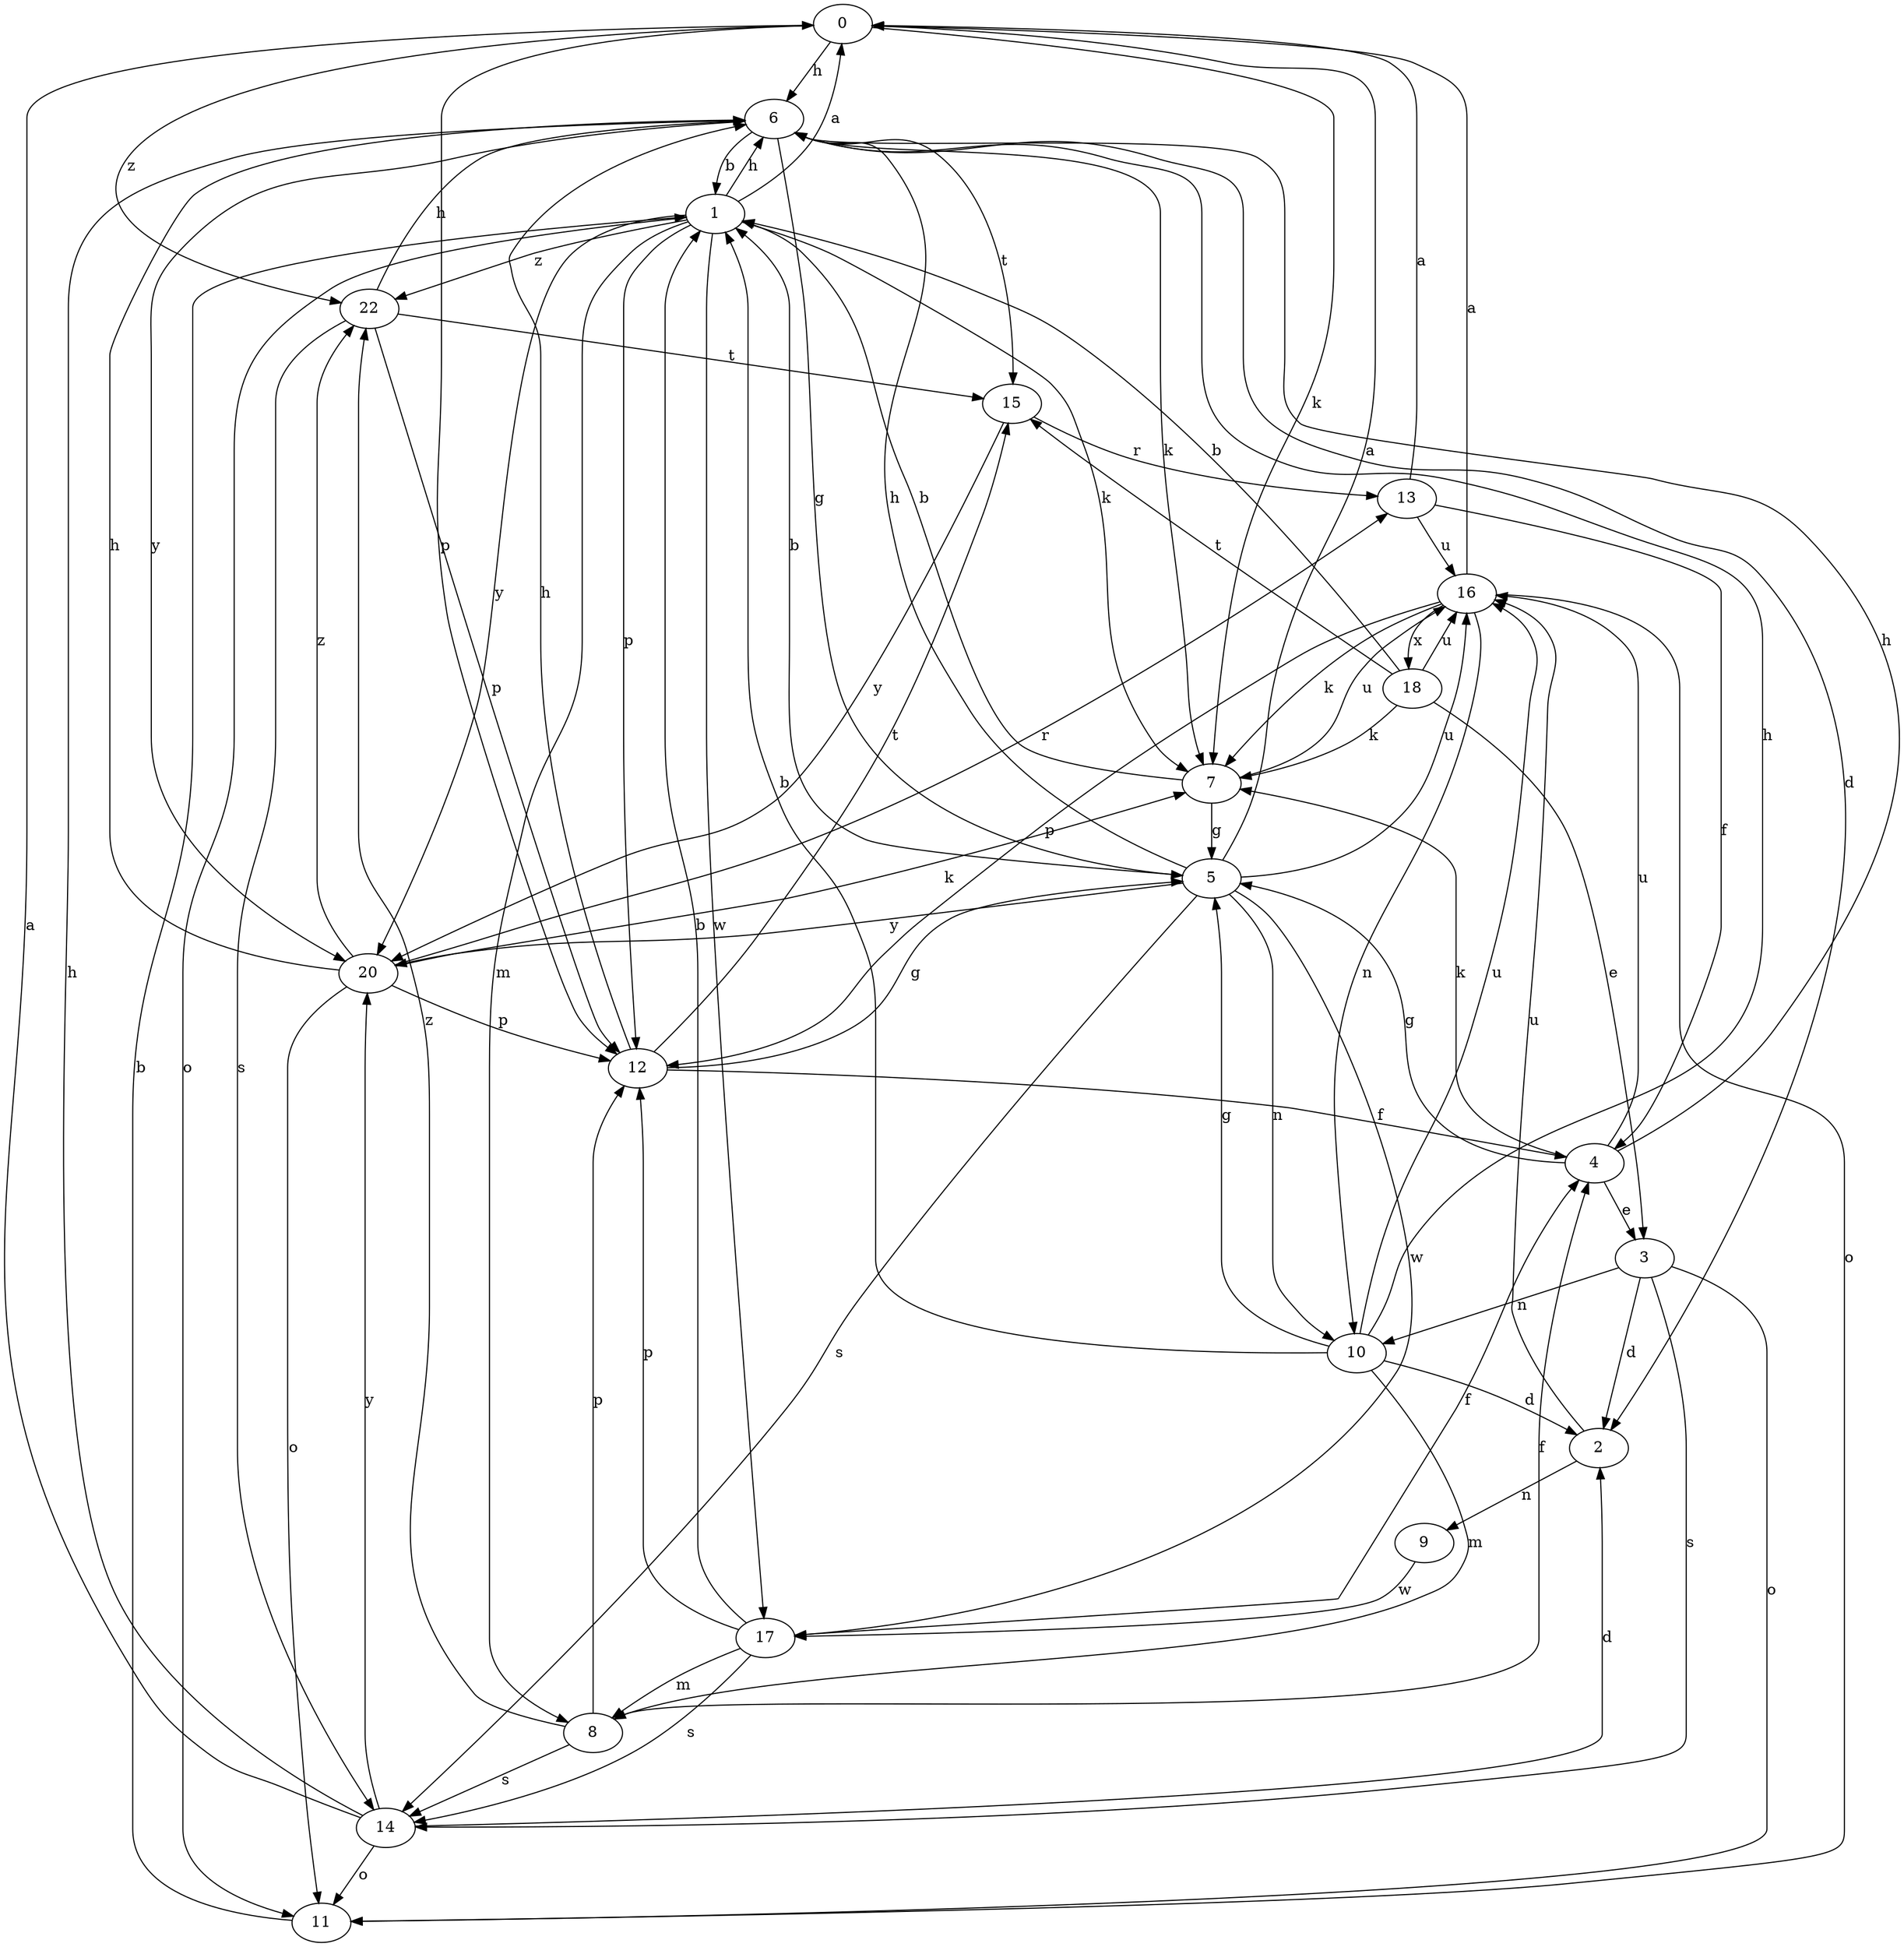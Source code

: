 strict digraph  {
0;
1;
2;
3;
4;
5;
6;
7;
8;
9;
10;
11;
12;
13;
14;
15;
16;
17;
18;
20;
22;
0 -> 6  [label=h];
0 -> 7  [label=k];
0 -> 12  [label=p];
0 -> 22  [label=z];
1 -> 0  [label=a];
1 -> 6  [label=h];
1 -> 7  [label=k];
1 -> 8  [label=m];
1 -> 11  [label=o];
1 -> 12  [label=p];
1 -> 17  [label=w];
1 -> 20  [label=y];
1 -> 22  [label=z];
2 -> 9  [label=n];
2 -> 16  [label=u];
3 -> 2  [label=d];
3 -> 10  [label=n];
3 -> 11  [label=o];
3 -> 14  [label=s];
4 -> 3  [label=e];
4 -> 5  [label=g];
4 -> 6  [label=h];
4 -> 7  [label=k];
4 -> 16  [label=u];
5 -> 0  [label=a];
5 -> 1  [label=b];
5 -> 6  [label=h];
5 -> 10  [label=n];
5 -> 14  [label=s];
5 -> 16  [label=u];
5 -> 17  [label=w];
5 -> 20  [label=y];
6 -> 1  [label=b];
6 -> 2  [label=d];
6 -> 5  [label=g];
6 -> 7  [label=k];
6 -> 15  [label=t];
6 -> 20  [label=y];
7 -> 1  [label=b];
7 -> 5  [label=g];
7 -> 16  [label=u];
8 -> 4  [label=f];
8 -> 12  [label=p];
8 -> 14  [label=s];
8 -> 22  [label=z];
9 -> 17  [label=w];
10 -> 1  [label=b];
10 -> 2  [label=d];
10 -> 5  [label=g];
10 -> 6  [label=h];
10 -> 8  [label=m];
10 -> 16  [label=u];
11 -> 1  [label=b];
12 -> 4  [label=f];
12 -> 5  [label=g];
12 -> 6  [label=h];
12 -> 15  [label=t];
13 -> 0  [label=a];
13 -> 4  [label=f];
13 -> 16  [label=u];
14 -> 0  [label=a];
14 -> 2  [label=d];
14 -> 6  [label=h];
14 -> 11  [label=o];
14 -> 20  [label=y];
15 -> 13  [label=r];
15 -> 20  [label=y];
16 -> 0  [label=a];
16 -> 7  [label=k];
16 -> 10  [label=n];
16 -> 11  [label=o];
16 -> 12  [label=p];
16 -> 18  [label=x];
17 -> 1  [label=b];
17 -> 4  [label=f];
17 -> 8  [label=m];
17 -> 12  [label=p];
17 -> 14  [label=s];
18 -> 1  [label=b];
18 -> 3  [label=e];
18 -> 7  [label=k];
18 -> 15  [label=t];
18 -> 16  [label=u];
20 -> 6  [label=h];
20 -> 7  [label=k];
20 -> 11  [label=o];
20 -> 12  [label=p];
20 -> 13  [label=r];
20 -> 22  [label=z];
22 -> 6  [label=h];
22 -> 12  [label=p];
22 -> 14  [label=s];
22 -> 15  [label=t];
}
